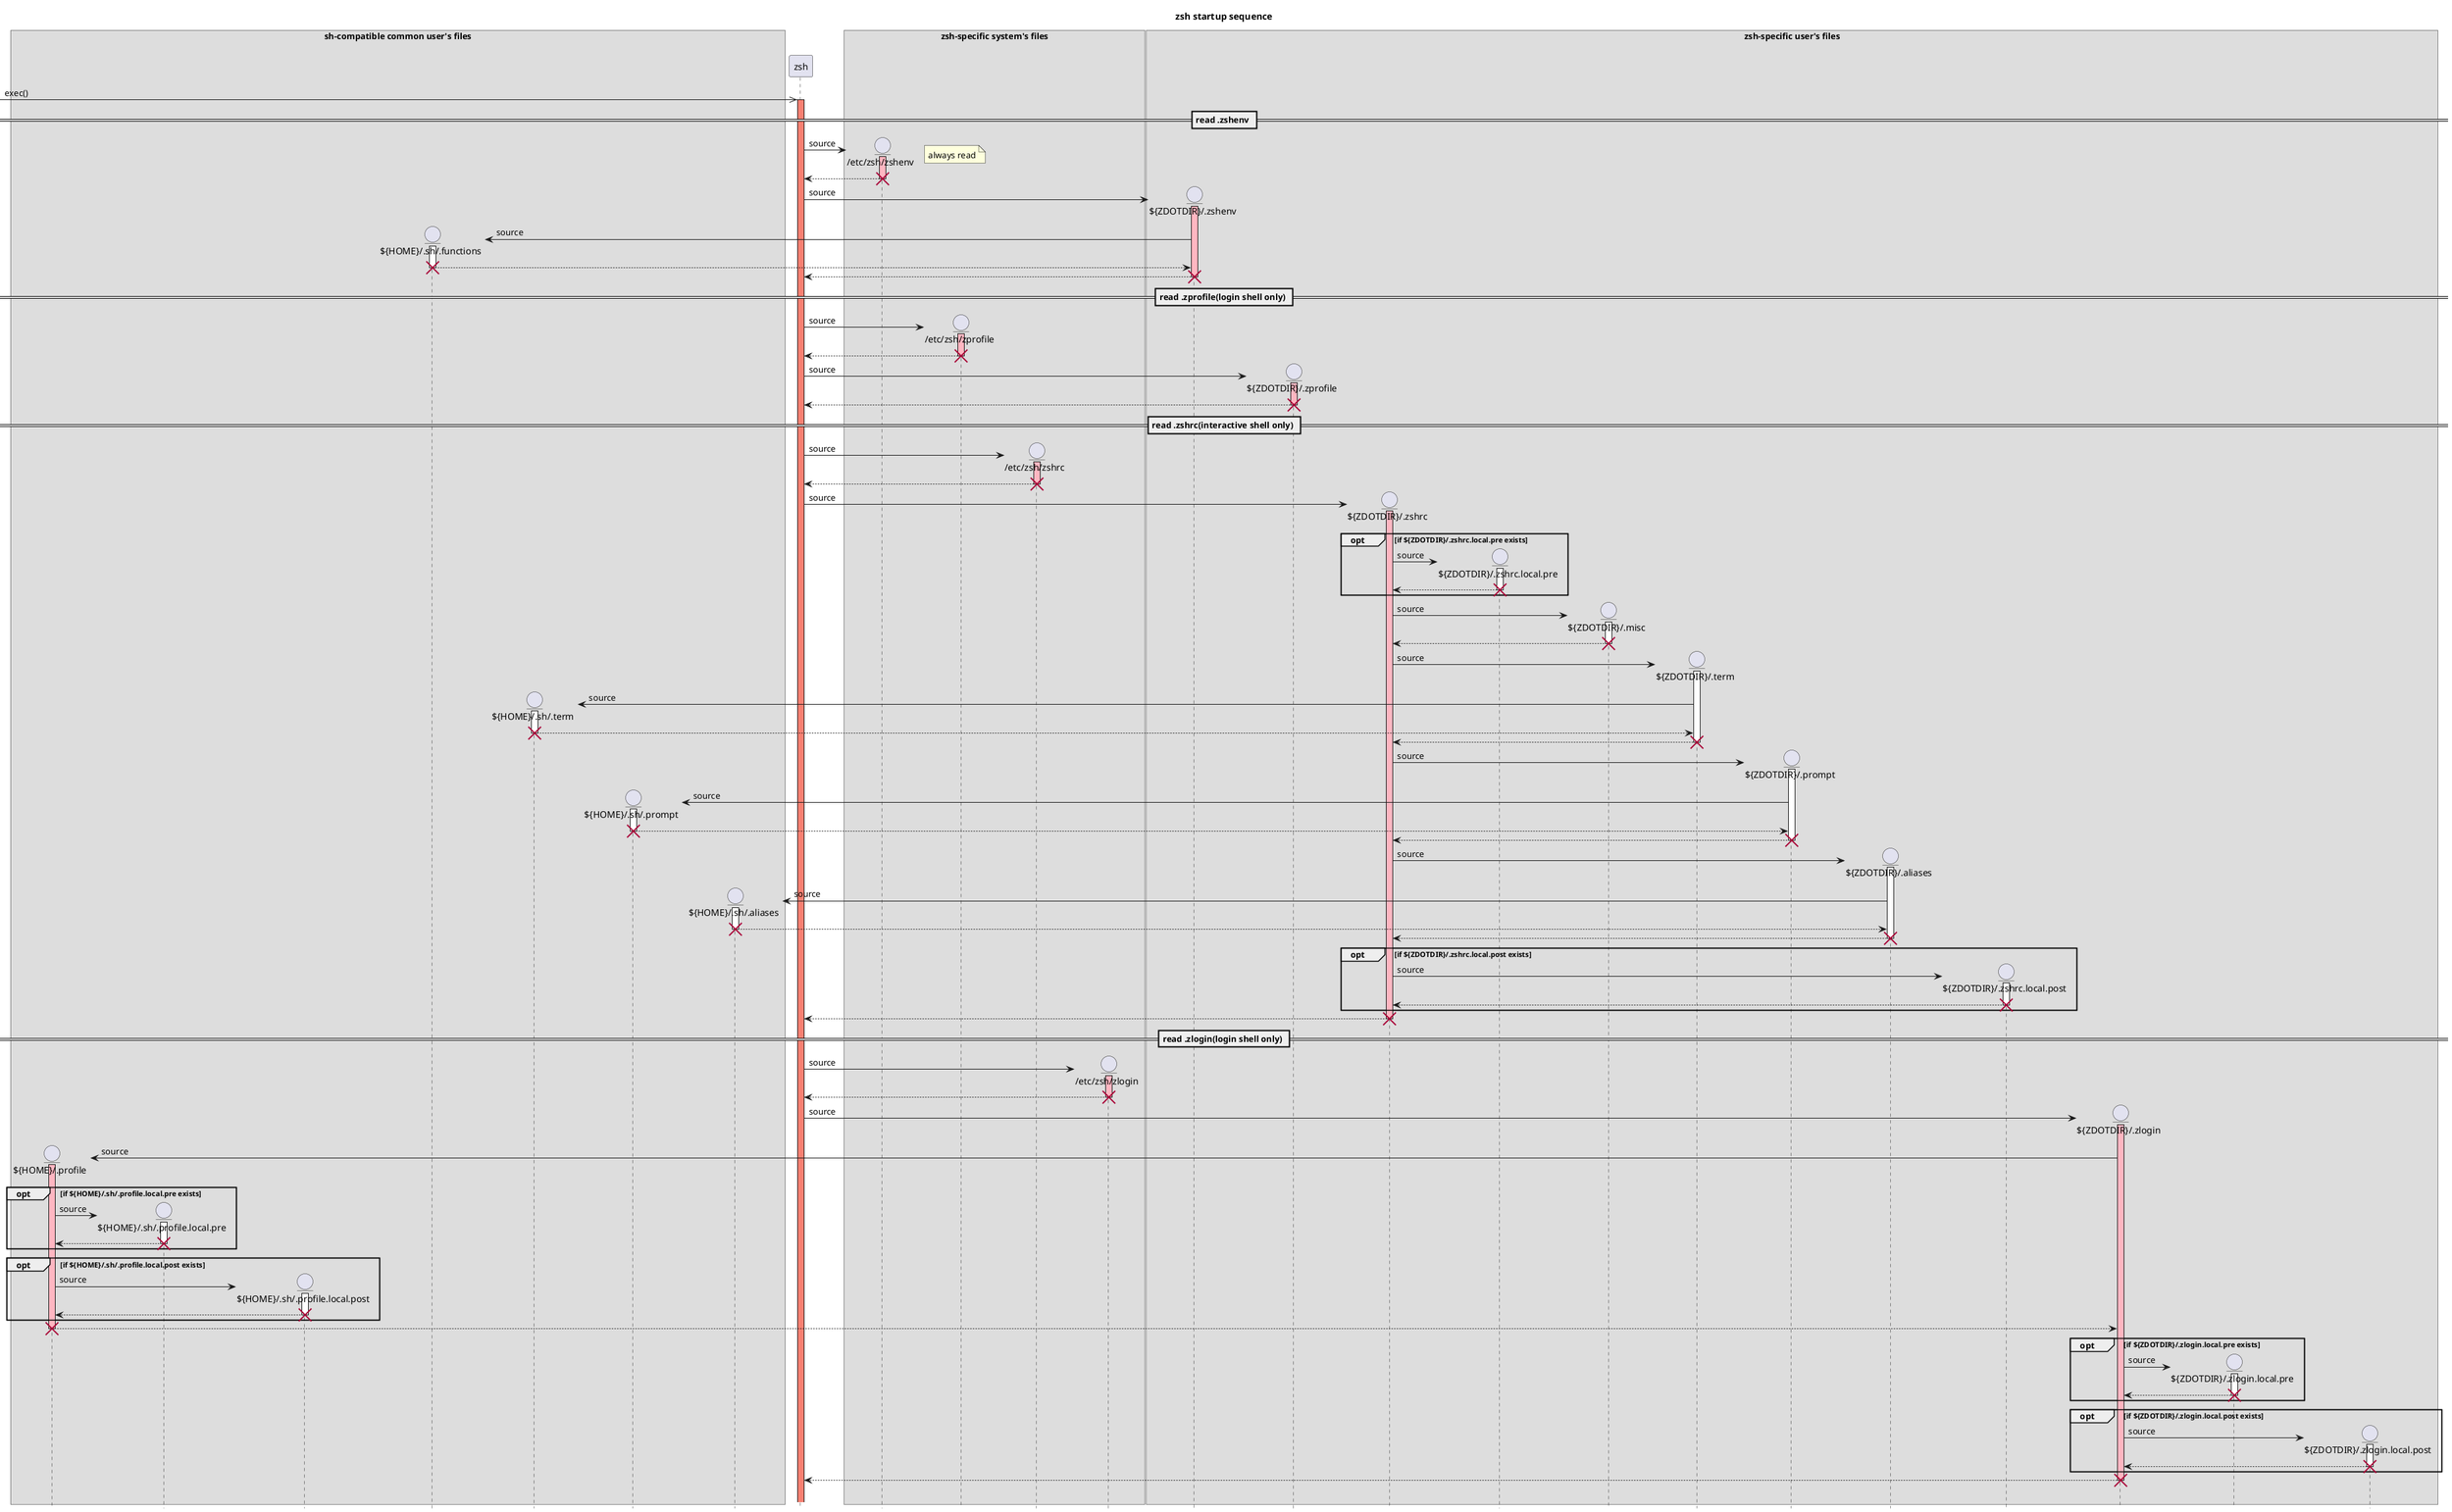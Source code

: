 @startuml zsh.png
title zsh startup sequence
hide footbox

box "sh-compatible common user's files"
	entity "${HOME}/.profile"                as .profile
	entity "${HOME}/.sh/.profile.local.pre"  as .sh.profile.local.pre
	entity "${HOME}/.sh/.profile.local.post" as .sh.profile.local.post
	entity "${HOME}/.sh/.functions"          as .sh.functions
	entity "${HOME}/.sh/.term"               as .sh.term
	entity "${HOME}/.sh/.prompt"             as .sh.prompt
	entity "${HOME}/.sh/.aliases"            as .sh.aliases
end box

participant zsh

box "zsh-specific system's files"
	entity "/etc/zsh/zshenv"   as etc.zshenv
	entity "/etc/zsh/zprofile" as etc.zprofile
	entity "/etc/zsh/zshrc"    as etc.zshrc
	entity "/etc/zsh/zlogin"   as etc.zlogin
end box

box "zsh-specific user's files"
	entity "${ZDOTDIR}/.zshenv"            as zdotdir.zshenv
	entity "${ZDOTDIR}/.zprofile"          as zdotdir.zprofile
	entity "${ZDOTDIR}/.zshrc"             as zdotdir.zshrc
	entity "${ZDOTDIR}/.zshrc.local.pre"   as zdotdir.zshrc.local.pre
	entity "${ZDOTDIR}/.misc"              as zdotdir.misc
	entity "${ZDOTDIR}/.term"              as zdotdir.term
	entity "${ZDOTDIR}/.prompt"            as zdotdir.prompt
	entity "${ZDOTDIR}/.aliases"           as zdotdir.aliases
	entity "${ZDOTDIR}/.zshrc.local.post"  as zdotdir.zshrc.local.post
	entity "${ZDOTDIR}/.zlogin"            as zdotdir.zlogin
	entity "${ZDOTDIR}/.zlogin.local.pre"  as zdotdir.zlogin.local.pre
	entity "${ZDOTDIR}/.zlogin.local.post" as zdotdir.zlogin.local.post
end box

[->> zsh : exec()
activate zsh #Salmon

== read .zshenv ==

create     etc.zshenv
zsh ->     etc.zshenv : source
note right : always read
activate   etc.zshenv #LightPink
zsh <--    etc.zshenv
deactivate etc.zshenv
destroy    etc.zshenv

create     zdotdir.zshenv
zsh ->     zdotdir.zshenv : source
activate   zdotdir.zshenv #LightPink
	create             .sh.functions
	zdotdir.zshenv ->  .sh.functions : source
	activate           .sh.functions
	zdotdir.zshenv <-- .sh.functions
	deactivate         .sh.functions
	destroy            .sh.functions
zsh <--    zdotdir.zshenv
deactivate zdotdir.zshenv
destroy    zdotdir.zshenv

== read .zprofile(login shell only) ==

create     etc.zprofile
zsh ->     etc.zprofile : source
activate   etc.zprofile #LightPink
zsh <--    etc.zprofile
deactivate etc.zprofile
destroy    etc.zprofile

create     zdotdir.zprofile
zsh ->     zdotdir.zprofile : source
activate   zdotdir.zprofile #LightPink
zsh <--    zdotdir.zprofile
deactivate zdotdir.zprofile
destroy    zdotdir.zprofile

== read .zshrc(interactive shell only) ==

create     etc.zshrc
zsh ->     etc.zshrc : source
activate   etc.zshrc #LightPink
zsh <--    etc.zshrc
deactivate etc.zshrc
destroy    etc.zshrc

create   zdotdir.zshrc
zsh ->   zdotdir.zshrc : source
activate zdotdir.zshrc #LightPink

	opt if ${ZDOTDIR}/.zshrc.local.pre exists
		create            zdotdir.zshrc.local.pre
		zdotdir.zshrc ->  zdotdir.zshrc.local.pre : source
		activate          zdotdir.zshrc.local.pre
		zdotdir.zshrc <-- zdotdir.zshrc.local.pre
		deactivate        zdotdir.zshrc.local.pre
		destroy           zdotdir.zshrc.local.pre
	end

	create zdotdir.misc
	zdotdir.zshrc ->  zdotdir.misc : source
	activate          zdotdir.misc
	zdotdir.zshrc <-- zdotdir.misc
	deactivate        zdotdir.misc
	destroy           zdotdir.misc

	create            zdotdir.term
	zdotdir.zshrc ->  zdotdir.term : source
	activate          zdotdir.term
		create           .sh.term
		zdotdir.term ->  .sh.term : source
		activate         .sh.term
		zdotdir.term <-- .sh.term
		deactivate       .sh.term
		destroy          .sh.term
	zdotdir.zshrc <-- zdotdir.term
	deactivate        zdotdir.term
	destroy           zdotdir.term

	create            zdotdir.prompt
	zdotdir.zshrc ->  zdotdir.prompt : source
	activate          zdotdir.prompt
		create             .sh.prompt
		zdotdir.prompt ->  .sh.prompt : source
		activate           .sh.prompt
		zdotdir.prompt <-- .sh.prompt
		deactivate         .sh.prompt
		destroy            .sh.prompt
	zdotdir.zshrc <-- zdotdir.prompt
	deactivate        zdotdir.prompt
	destroy           zdotdir.prompt

	create            zdotdir.aliases
	zdotdir.zshrc ->  zdotdir.aliases : source
	activate          zdotdir.aliases
		create              .sh.aliases
		zdotdir.aliases ->  .sh.aliases : source
		activate            .sh.aliases
		zdotdir.aliases <-- .sh.aliases
		deactivate          .sh.aliases
		destroy             .sh.aliases
	zdotdir.zshrc <-- zdotdir.aliases
	deactivate        zdotdir.aliases
	destroy           zdotdir.aliases

	opt if ${ZDOTDIR}/.zshrc.local.post exists
		create            zdotdir.zshrc.local.post
		zdotdir.zshrc ->  zdotdir.zshrc.local.post : source
		activate          zdotdir.zshrc.local.post
		zdotdir.zshrc <-- zdotdir.zshrc.local.post
		deactivate        zdotdir.zshrc.local.post
		destroy           zdotdir.zshrc.local.post
	end

zsh <--    zdotdir.zshrc
deactivate zdotdir.zshrc
destroy    zdotdir.zshrc

== read .zlogin(login shell only) ==

create     etc.zlogin
zsh ->     etc.zlogin : source
activate   etc.zlogin #LightPink
zsh <--    etc.zlogin
deactivate etc.zlogin
destroy    etc.zlogin

create   zdotdir.zlogin
zsh ->   zdotdir.zlogin : source
activate zdotdir.zlogin #LightPink

	create             .profile
	zdotdir.zlogin ->  .profile : source
	activate           .profile #LightPink
		opt if ${HOME}/.sh/.profile.local.pre exists
			create       .sh.profile.local.pre
			.profile ->  .sh.profile.local.pre : source
			activate     .sh.profile.local.pre
			.profile <-- .sh.profile.local.pre
			deactivate   .sh.profile.local.pre
			destroy      .sh.profile.local.pre
		end

		opt if ${HOME}/.sh/.profile.local.post exists
			create       .sh.profile.local.post
			.profile ->  .sh.profile.local.post : source
			activate     .sh.profile.local.post
			.profile <-- .sh.profile.local.post
			deactivate   .sh.profile.local.post
			destroy      .sh.profile.local.post
		end
	zdotdir.zlogin <-- .profile
	deactivate         .profile
	destroy            .profile

	opt if ${ZDOTDIR}/.zlogin.local.pre exists
		create             zdotdir.zlogin.local.pre
		zdotdir.zlogin ->  zdotdir.zlogin.local.pre : source
		activate           zdotdir.zlogin.local.pre
		zdotdir.zlogin <-- zdotdir.zlogin.local.pre
		deactivate         zdotdir.zlogin.local.pre
		destroy            zdotdir.zlogin.local.pre
	end

	opt if ${ZDOTDIR}/.zlogin.local.post exists
		create             zdotdir.zlogin.local.post
		zdotdir.zlogin ->  zdotdir.zlogin.local.post : source
		activate           zdotdir.zlogin.local.post
		zdotdir.zlogin <-- zdotdir.zlogin.local.post
		deactivate         zdotdir.zlogin.local.post
		destroy            zdotdir.zlogin.local.post
	end

zsh <--    zdotdir.zlogin
deactivate zdotdir.zlogin
destroy    zdotdir.zlogin
|||

@enduml

@startuml bash.png
title bash startup sequence
hide footbox

box "sh-compatible common user's files"
	entity "${HOME}/.profile"                as .profile
	entity "${HOME}/.sh/.profile.local.pre"  as .sh.profile.local.pre
	entity "${HOME}/.sh/.profile.local.post" as .sh.profile.local.post
	entity "${HOME}/.sh/.functions"          as .sh.functions
	entity "${HOME}/.sh/.term"               as .sh.term
	entity "${HOME}/.sh/.prompt"             as .sh.prompt
	entity "${HOME}/.sh/.aliases"            as .sh.aliases
end box

participant bash

box "bash-specific system's files"
end box

box "bash-specific user's files"
	entity "${HOME}/.bash_profile" as .bash_profile
	entity "${BASHDOTDIR}/.bash_profile.local.pre"  as bashdotdir.bash_profile.local.pre
	entity "${BASHDOTDIR}/.bash_profile.local.post" as bashdotdir.bash_profile.local.post
	entity "${HOME}/.bashrc"                        as .bashrc
	entity "${BASHDOTDIR}/.bashrc.local.pre"        as bashdotdir.bashrc.local.pre
	entity "${BASHDOTDIR}/.misc"                    as bashdotdir.misc
	entity "${BASHDOTDIR}/.prompt"                  as bashdotdir.prompt
	entity "${BASHDOTDIR}/.bashrc.local.post"       as bashdotdir.bashrc.local.post
end box

[->> bash : exec()
activate bash #Cyan

create     .bash_profile
bash ->    .bash_profile : source
activate   .bash_profile #LightBlue
	create .bashrc
	.bash_profile -> .bashrc : source
	activate         .bashrc #LightBlue
		create      .sh.functions
		.bashrc ->  .sh.functions : source
		activate    .sh.functions
		.bashrc <-- .sh.functions
		deactivate  .sh.functions
		destroy     .sh.functions

		opt if ${BASHDOTDIR}/.bashrc.local.pre exists
			create      bashdotdir.bashrc.local.pre
			.bashrc ->  bashdotdir.bashrc.local.pre : source
			activate    bashdotdir.bashrc.local.pre
			.bashrc <-- bashdotdir.bashrc.local.pre
			deactivate  bashdotdir.bashrc.local.pre
			destroy     bashdotdir.bashrc.local.pre
		end

		create      bashdotdir.misc
		.bashrc ->  bashdotdir.misc : source
		activate    bashdotdir.misc
		.bashrc <-- bashdotdir.misc
		deactivate  bashdotdir.misc
		destroy     bashdotdir.misc

		create      .sh.term
		.bashrc ->  .sh.term : source
		activate    .sh.term
		.bashrc <-- .sh.term
		deactivate  .sh.term
		destroy     .sh.term

		create      bashdotdir.prompt
		.bashrc ->  bashdotdir.prompt : source
		activate    bashdotdir.prompt
			create                .sh.prompt
			bashdotdir.prompt ->  .sh.prompt : source
			activate              .sh.prompt
			bashdotdir.prompt <-- .sh.prompt
			deactivate            .sh.prompt
			destroy               .sh.prompt
		.bashrc <-- bashdotdir.prompt
		deactivate  bashdotdir.prompt
		destroy     bashdotdir.prompt

		create      .sh.aliases
		.bashrc ->  .sh.aliases : source
		activate    .sh.aliases
		.bashrc <-- .sh.aliases
		deactivate  .sh.aliases
		destroy     .sh.aliases

		opt if ${BASHDOTDIR}/.bashrc.local.post exists
			create      bashdotdir.bashrc.local.post
			.bashrc ->  bashdotdir.bashrc.local.post : source
			activate    bashdotdir.bashrc.local.post
			.bashrc <-- bashdotdir.bashrc.local.post
			deactivate  bashdotdir.bashrc.local.post
			destroy     bashdotdir.bashrc.local.post
		end

	.bash_profile <-- .bashrc
	deactivate        .bashrc
	destroy           .bashrc

	create            .profile
	.bash_profile ->  .profile : source
	activate          .profile #LightBlue
		opt if ${HOME}/.sh/.profile.local.pre exists
			create       .sh.profile.local.pre
			.profile ->  .sh.profile.local.pre : source
			activate     .sh.profile.local.pre
			.profile <-- .sh.profile.local.pre
			deactivate   .sh.profile.local.pre
			destroy      .sh.profile.local.pre
		end

		create      .sh.functions
		.profile ->  .sh.functions : source
		activate    .sh.functions
		.profile <-- .sh.functions
		deactivate  .sh.functions
		destroy     .sh.functions

		opt if ${HOME}/.sh/.profile.local.post exists
			create       .sh.profile.local.post
			.profile ->  .sh.profile.local.post : source
			activate     .sh.profile.local.post
			.profile <-- .sh.profile.local.post
			deactivate   .sh.profile.local.post
			destroy      .sh.profile.local.post
		end
	.bash_profile <-- .profile
	deactivate        .profile
	destroy           .profile

	opt if ${BASHDOTDIR}/.bash_profile.local.pre exists
		create            bashdotdir.bash_profile.local.pre
		.bash_profile ->  bashdotdir.bash_profile.local.pre : source
		activate          bashdotdir.bash_profile.local.pre
		.bash_profile <-- bashdotdir.bash_profile.local.pre
		deactivate        bashdotdir.bash_profile.local.pre
		destroy           bashdotdir.bash_profile.local.pre
	end

	opt if ${BASHDOTDIR}/.bash_profile.local.post exists
		create            bashdotdir.bash_profile.local.post
		.bash_profile ->  bashdotdir.bash_profile.local.post : source
		activate          bashdotdir.bash_profile.local.post
		.bash_profile <-- bashdotdir.bash_profile.local.post
		deactivate        bashdotdir.bash_profile.local.post
		destroy           bashdotdir.bash_profile.local.post
	end

bash <--   .bash_profile
deactivate .bash_profile
destroy    .bash_profile
|||

@enduml
